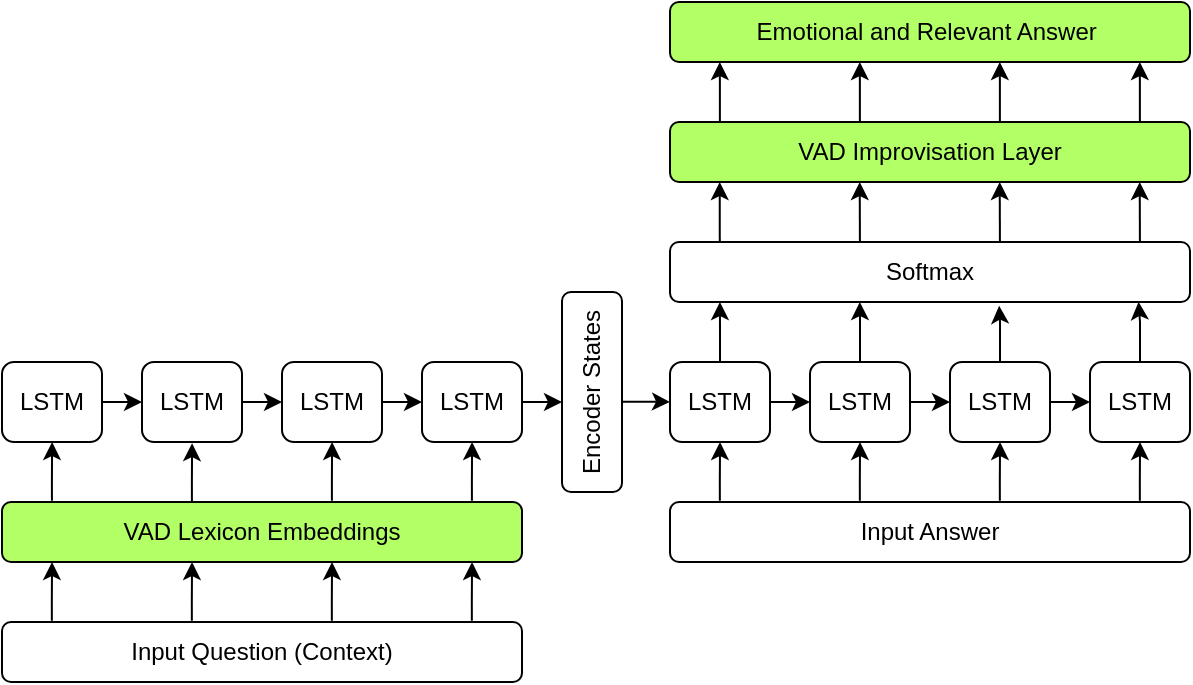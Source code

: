 <mxfile version="17.4.0" type="device"><diagram id="bBPEX5m4Nz7Xzst1-W7n" name="Page-1"><mxGraphModel dx="1662" dy="794" grid="1" gridSize="10" guides="1" tooltips="1" connect="1" arrows="1" fold="1" page="1" pageScale="1" pageWidth="827" pageHeight="1169" math="0" shadow="0"><root><mxCell id="0"/><mxCell id="1" parent="0"/><mxCell id="UqvFLryshcvpSa1nDcAt-37" style="edgeStyle=orthogonalEdgeStyle;rounded=0;orthogonalLoop=1;jettySize=auto;html=1;exitX=1;exitY=0.5;exitDx=0;exitDy=0;entryX=0.449;entryY=0;entryDx=0;entryDy=0;entryPerimeter=0;" parent="1" source="UqvFLryshcvpSa1nDcAt-9" target="UqvFLryshcvpSa1nDcAt-18" edge="1"><mxGeometry relative="1" as="geometry"/></mxCell><mxCell id="UqvFLryshcvpSa1nDcAt-9" value="LSTM" style="rounded=1;whiteSpace=wrap;html=1;" parent="1" vertex="1"><mxGeometry x="290" y="260" width="50" height="40" as="geometry"/></mxCell><mxCell id="UqvFLryshcvpSa1nDcAt-30" style="edgeStyle=orthogonalEdgeStyle;rounded=0;orthogonalLoop=1;jettySize=auto;html=1;exitX=1;exitY=0.5;exitDx=0;exitDy=0;entryX=0;entryY=0.5;entryDx=0;entryDy=0;" parent="1" source="UqvFLryshcvpSa1nDcAt-10" target="UqvFLryshcvpSa1nDcAt-11" edge="1"><mxGeometry relative="1" as="geometry"/></mxCell><mxCell id="UqvFLryshcvpSa1nDcAt-10" value="LSTM" style="rounded=1;whiteSpace=wrap;html=1;" parent="1" vertex="1"><mxGeometry x="80" y="260" width="50" height="40" as="geometry"/></mxCell><mxCell id="UqvFLryshcvpSa1nDcAt-31" style="edgeStyle=orthogonalEdgeStyle;rounded=0;orthogonalLoop=1;jettySize=auto;html=1;exitX=1;exitY=0.5;exitDx=0;exitDy=0;entryX=0;entryY=0.5;entryDx=0;entryDy=0;" parent="1" source="UqvFLryshcvpSa1nDcAt-11" target="UqvFLryshcvpSa1nDcAt-12" edge="1"><mxGeometry relative="1" as="geometry"/></mxCell><mxCell id="UqvFLryshcvpSa1nDcAt-11" value="LSTM" style="rounded=1;whiteSpace=wrap;html=1;" parent="1" vertex="1"><mxGeometry x="150" y="260" width="50" height="40" as="geometry"/></mxCell><mxCell id="UqvFLryshcvpSa1nDcAt-32" style="edgeStyle=orthogonalEdgeStyle;rounded=0;orthogonalLoop=1;jettySize=auto;html=1;exitX=1;exitY=0.5;exitDx=0;exitDy=0;entryX=0;entryY=0.5;entryDx=0;entryDy=0;" parent="1" source="UqvFLryshcvpSa1nDcAt-12" target="UqvFLryshcvpSa1nDcAt-9" edge="1"><mxGeometry relative="1" as="geometry"/></mxCell><mxCell id="UqvFLryshcvpSa1nDcAt-12" value="LSTM" style="rounded=1;whiteSpace=wrap;html=1;" parent="1" vertex="1"><mxGeometry x="220" y="260" width="50" height="40" as="geometry"/></mxCell><mxCell id="UqvFLryshcvpSa1nDcAt-38" style="edgeStyle=orthogonalEdgeStyle;rounded=0;orthogonalLoop=1;jettySize=auto;html=1;exitX=0.451;exitY=0.981;exitDx=0;exitDy=0;exitPerimeter=0;" parent="1" source="UqvFLryshcvpSa1nDcAt-18" target="UqvFLryshcvpSa1nDcAt-24" edge="1"><mxGeometry relative="1" as="geometry"/></mxCell><mxCell id="UqvFLryshcvpSa1nDcAt-18" value="Encoder States" style="rounded=1;whiteSpace=wrap;html=1;rotation=-90;" parent="1" vertex="1"><mxGeometry x="325" y="260" width="100" height="30" as="geometry"/></mxCell><mxCell id="UqvFLryshcvpSa1nDcAt-52" style="edgeStyle=orthogonalEdgeStyle;rounded=0;orthogonalLoop=1;jettySize=auto;html=1;entryX=0.901;entryY=0.998;entryDx=0;entryDy=0;entryPerimeter=0;" parent="1" source="UqvFLryshcvpSa1nDcAt-23" target="UqvFLryshcvpSa1nDcAt-28" edge="1"><mxGeometry relative="1" as="geometry"/></mxCell><mxCell id="UqvFLryshcvpSa1nDcAt-23" value="LSTM" style="rounded=1;whiteSpace=wrap;html=1;" parent="1" vertex="1"><mxGeometry x="624" y="260" width="50" height="40" as="geometry"/></mxCell><mxCell id="UqvFLryshcvpSa1nDcAt-40" style="edgeStyle=orthogonalEdgeStyle;rounded=0;orthogonalLoop=1;jettySize=auto;html=1;exitX=1;exitY=0.5;exitDx=0;exitDy=0;entryX=0;entryY=0.5;entryDx=0;entryDy=0;" parent="1" source="UqvFLryshcvpSa1nDcAt-24" target="UqvFLryshcvpSa1nDcAt-25" edge="1"><mxGeometry relative="1" as="geometry"/></mxCell><mxCell id="UqvFLryshcvpSa1nDcAt-49" style="edgeStyle=orthogonalEdgeStyle;rounded=0;orthogonalLoop=1;jettySize=auto;html=1;entryX=0.096;entryY=1;entryDx=0;entryDy=0;entryPerimeter=0;" parent="1" source="UqvFLryshcvpSa1nDcAt-24" target="UqvFLryshcvpSa1nDcAt-28" edge="1"><mxGeometry relative="1" as="geometry"/></mxCell><mxCell id="UqvFLryshcvpSa1nDcAt-24" value="LSTM" style="rounded=1;whiteSpace=wrap;html=1;" parent="1" vertex="1"><mxGeometry x="414" y="260" width="50" height="40" as="geometry"/></mxCell><mxCell id="UqvFLryshcvpSa1nDcAt-41" style="edgeStyle=orthogonalEdgeStyle;rounded=0;orthogonalLoop=1;jettySize=auto;html=1;exitX=1;exitY=0.5;exitDx=0;exitDy=0;entryX=0;entryY=0.5;entryDx=0;entryDy=0;" parent="1" source="UqvFLryshcvpSa1nDcAt-25" target="UqvFLryshcvpSa1nDcAt-26" edge="1"><mxGeometry relative="1" as="geometry"/></mxCell><mxCell id="UqvFLryshcvpSa1nDcAt-50" style="edgeStyle=orthogonalEdgeStyle;rounded=0;orthogonalLoop=1;jettySize=auto;html=1;entryX=0.365;entryY=1;entryDx=0;entryDy=0;entryPerimeter=0;" parent="1" source="UqvFLryshcvpSa1nDcAt-25" target="UqvFLryshcvpSa1nDcAt-28" edge="1"><mxGeometry relative="1" as="geometry"/></mxCell><mxCell id="UqvFLryshcvpSa1nDcAt-25" value="LSTM" style="rounded=1;whiteSpace=wrap;html=1;" parent="1" vertex="1"><mxGeometry x="484" y="260" width="50" height="40" as="geometry"/></mxCell><mxCell id="UqvFLryshcvpSa1nDcAt-42" style="edgeStyle=orthogonalEdgeStyle;rounded=0;orthogonalLoop=1;jettySize=auto;html=1;exitX=1;exitY=0.5;exitDx=0;exitDy=0;entryX=0;entryY=0.5;entryDx=0;entryDy=0;" parent="1" source="UqvFLryshcvpSa1nDcAt-26" target="UqvFLryshcvpSa1nDcAt-23" edge="1"><mxGeometry relative="1" as="geometry"/></mxCell><mxCell id="UqvFLryshcvpSa1nDcAt-51" style="edgeStyle=orthogonalEdgeStyle;rounded=0;orthogonalLoop=1;jettySize=auto;html=1;entryX=0.633;entryY=1.062;entryDx=0;entryDy=0;entryPerimeter=0;" parent="1" source="UqvFLryshcvpSa1nDcAt-26" target="UqvFLryshcvpSa1nDcAt-28" edge="1"><mxGeometry relative="1" as="geometry"/></mxCell><mxCell id="UqvFLryshcvpSa1nDcAt-26" value="LSTM" style="rounded=1;whiteSpace=wrap;html=1;" parent="1" vertex="1"><mxGeometry x="554" y="260" width="50" height="40" as="geometry"/></mxCell><mxCell id="UqvFLryshcvpSa1nDcAt-27" value="VAD Lexicon Embeddings" style="rounded=1;whiteSpace=wrap;html=1;fillColor=#B3FF66;" parent="1" vertex="1"><mxGeometry x="80" y="330" width="260" height="30" as="geometry"/></mxCell><mxCell id="UqvFLryshcvpSa1nDcAt-28" value="Softmax" style="rounded=1;whiteSpace=wrap;html=1;" parent="1" vertex="1"><mxGeometry x="414" y="200" width="260" height="30" as="geometry"/></mxCell><mxCell id="UqvFLryshcvpSa1nDcAt-29" value="VAD Improvisation Layer" style="rounded=1;whiteSpace=wrap;html=1;fillColor=#B3FF66;" parent="1" vertex="1"><mxGeometry x="414" y="140" width="260" height="30" as="geometry"/></mxCell><mxCell id="UqvFLryshcvpSa1nDcAt-44" value="" style="endArrow=classic;html=1;rounded=0;entryX=0.402;entryY=1.003;entryDx=0;entryDy=0;entryPerimeter=0;exitX=0.077;exitY=-0.015;exitDx=0;exitDy=0;exitPerimeter=0;" parent="1" edge="1"><mxGeometry width="50" height="50" relative="1" as="geometry"><mxPoint x="174.96" y="330.0" as="sourcePoint"/><mxPoint x="175.04" y="300.57" as="targetPoint"/><Array as="points"><mxPoint x="174.94" y="320.45"/></Array></mxGeometry></mxCell><mxCell id="UqvFLryshcvpSa1nDcAt-45" value="" style="endArrow=classic;html=1;rounded=0;entryX=0.402;entryY=1.003;entryDx=0;entryDy=0;entryPerimeter=0;exitX=0.077;exitY=-0.015;exitDx=0;exitDy=0;exitPerimeter=0;" parent="1" edge="1"><mxGeometry width="50" height="50" relative="1" as="geometry"><mxPoint x="244.96" y="329.43" as="sourcePoint"/><mxPoint x="245.04" y="300" as="targetPoint"/><Array as="points"><mxPoint x="244.94" y="319.88"/></Array></mxGeometry></mxCell><mxCell id="UqvFLryshcvpSa1nDcAt-46" value="" style="endArrow=classic;html=1;rounded=0;entryX=0.402;entryY=1.003;entryDx=0;entryDy=0;entryPerimeter=0;exitX=0.077;exitY=-0.015;exitDx=0;exitDy=0;exitPerimeter=0;" parent="1" edge="1"><mxGeometry width="50" height="50" relative="1" as="geometry"><mxPoint x="314.96" y="329.43" as="sourcePoint"/><mxPoint x="315.04" y="300" as="targetPoint"/><Array as="points"><mxPoint x="314.94" y="319.88"/></Array></mxGeometry></mxCell><mxCell id="UqvFLryshcvpSa1nDcAt-48" value="" style="endArrow=classic;html=1;rounded=0;entryX=0.402;entryY=1.003;entryDx=0;entryDy=0;entryPerimeter=0;exitX=0.077;exitY=-0.015;exitDx=0;exitDy=0;exitPerimeter=0;" parent="1" edge="1"><mxGeometry width="50" height="50" relative="1" as="geometry"><mxPoint x="104.97" y="329.43" as="sourcePoint"/><mxPoint x="105.05" y="300" as="targetPoint"/><Array as="points"><mxPoint x="104.95" y="319.88"/></Array></mxGeometry></mxCell><mxCell id="UqvFLryshcvpSa1nDcAt-53" style="edgeStyle=orthogonalEdgeStyle;rounded=0;orthogonalLoop=1;jettySize=auto;html=1;entryX=0.096;entryY=1;entryDx=0;entryDy=0;entryPerimeter=0;" parent="1" edge="1"><mxGeometry relative="1" as="geometry"><mxPoint x="438.9" y="200" as="sourcePoint"/><mxPoint x="438.86" y="170" as="targetPoint"/></mxGeometry></mxCell><mxCell id="UqvFLryshcvpSa1nDcAt-54" style="edgeStyle=orthogonalEdgeStyle;rounded=0;orthogonalLoop=1;jettySize=auto;html=1;entryX=0.365;entryY=1;entryDx=0;entryDy=0;entryPerimeter=0;" parent="1" edge="1"><mxGeometry relative="1" as="geometry"><mxPoint x="508.96" y="200" as="sourcePoint"/><mxPoint x="508.86" y="170" as="targetPoint"/></mxGeometry></mxCell><mxCell id="UqvFLryshcvpSa1nDcAt-55" style="edgeStyle=orthogonalEdgeStyle;rounded=0;orthogonalLoop=1;jettySize=auto;html=1;entryX=0.365;entryY=1;entryDx=0;entryDy=0;entryPerimeter=0;" parent="1" edge="1"><mxGeometry relative="1" as="geometry"><mxPoint x="578.96" y="200" as="sourcePoint"/><mxPoint x="578.86" y="170" as="targetPoint"/></mxGeometry></mxCell><mxCell id="UqvFLryshcvpSa1nDcAt-56" style="edgeStyle=orthogonalEdgeStyle;rounded=0;orthogonalLoop=1;jettySize=auto;html=1;entryX=0.365;entryY=1;entryDx=0;entryDy=0;entryPerimeter=0;" parent="1" edge="1"><mxGeometry relative="1" as="geometry"><mxPoint x="648.96" y="200" as="sourcePoint"/><mxPoint x="648.86" y="170" as="targetPoint"/></mxGeometry></mxCell><mxCell id="UqvFLryshcvpSa1nDcAt-57" value="" style="endArrow=classic;html=1;rounded=0;entryX=0.402;entryY=1.003;entryDx=0;entryDy=0;entryPerimeter=0;exitX=0.077;exitY=-0.015;exitDx=0;exitDy=0;exitPerimeter=0;" parent="1" edge="1"><mxGeometry width="50" height="50" relative="1" as="geometry"><mxPoint x="104.93" y="389.43" as="sourcePoint"/><mxPoint x="105.01" y="360" as="targetPoint"/><Array as="points"><mxPoint x="104.91" y="379.88"/></Array></mxGeometry></mxCell><mxCell id="UqvFLryshcvpSa1nDcAt-58" value="" style="endArrow=classic;html=1;rounded=0;entryX=0.402;entryY=1.003;entryDx=0;entryDy=0;entryPerimeter=0;exitX=0.077;exitY=-0.015;exitDx=0;exitDy=0;exitPerimeter=0;" parent="1" edge="1"><mxGeometry width="50" height="50" relative="1" as="geometry"><mxPoint x="174.93" y="389.43" as="sourcePoint"/><mxPoint x="175.01" y="360" as="targetPoint"/><Array as="points"><mxPoint x="174.91" y="379.88"/></Array></mxGeometry></mxCell><mxCell id="UqvFLryshcvpSa1nDcAt-59" value="" style="endArrow=classic;html=1;rounded=0;entryX=0.402;entryY=1.003;entryDx=0;entryDy=0;entryPerimeter=0;exitX=0.077;exitY=-0.015;exitDx=0;exitDy=0;exitPerimeter=0;" parent="1" edge="1"><mxGeometry width="50" height="50" relative="1" as="geometry"><mxPoint x="244.93" y="389.43" as="sourcePoint"/><mxPoint x="245.01" y="360" as="targetPoint"/><Array as="points"><mxPoint x="244.91" y="379.88"/></Array></mxGeometry></mxCell><mxCell id="UqvFLryshcvpSa1nDcAt-60" value="" style="endArrow=classic;html=1;rounded=0;entryX=0.402;entryY=1.003;entryDx=0;entryDy=0;entryPerimeter=0;exitX=0.077;exitY=-0.015;exitDx=0;exitDy=0;exitPerimeter=0;" parent="1" edge="1"><mxGeometry width="50" height="50" relative="1" as="geometry"><mxPoint x="314.93" y="389.43" as="sourcePoint"/><mxPoint x="315.01" y="360" as="targetPoint"/><Array as="points"><mxPoint x="314.91" y="379.88"/></Array></mxGeometry></mxCell><mxCell id="UqvFLryshcvpSa1nDcAt-61" style="edgeStyle=orthogonalEdgeStyle;rounded=0;orthogonalLoop=1;jettySize=auto;html=1;entryX=0.096;entryY=1;entryDx=0;entryDy=0;entryPerimeter=0;" parent="1" edge="1"><mxGeometry relative="1" as="geometry"><mxPoint x="438.95" y="140" as="sourcePoint"/><mxPoint x="438.91" y="110" as="targetPoint"/></mxGeometry></mxCell><mxCell id="UqvFLryshcvpSa1nDcAt-62" style="edgeStyle=orthogonalEdgeStyle;rounded=0;orthogonalLoop=1;jettySize=auto;html=1;entryX=0.096;entryY=1;entryDx=0;entryDy=0;entryPerimeter=0;" parent="1" edge="1"><mxGeometry relative="1" as="geometry"><mxPoint x="508.95" y="140" as="sourcePoint"/><mxPoint x="508.91" y="110" as="targetPoint"/></mxGeometry></mxCell><mxCell id="UqvFLryshcvpSa1nDcAt-63" style="edgeStyle=orthogonalEdgeStyle;rounded=0;orthogonalLoop=1;jettySize=auto;html=1;entryX=0.096;entryY=1;entryDx=0;entryDy=0;entryPerimeter=0;" parent="1" edge="1"><mxGeometry relative="1" as="geometry"><mxPoint x="578.95" y="140" as="sourcePoint"/><mxPoint x="578.91" y="110" as="targetPoint"/></mxGeometry></mxCell><mxCell id="UqvFLryshcvpSa1nDcAt-64" style="edgeStyle=orthogonalEdgeStyle;rounded=0;orthogonalLoop=1;jettySize=auto;html=1;entryX=0.096;entryY=1;entryDx=0;entryDy=0;entryPerimeter=0;" parent="1" edge="1"><mxGeometry relative="1" as="geometry"><mxPoint x="648.95" y="140" as="sourcePoint"/><mxPoint x="648.91" y="110" as="targetPoint"/></mxGeometry></mxCell><mxCell id="UqvFLryshcvpSa1nDcAt-65" value="Input Question (Context)" style="rounded=1;whiteSpace=wrap;html=1;fillColor=none;" parent="1" vertex="1"><mxGeometry x="80" y="390" width="260" height="30" as="geometry"/></mxCell><mxCell id="UqvFLryshcvpSa1nDcAt-66" value="" style="endArrow=classic;html=1;rounded=0;entryX=0.402;entryY=1.003;entryDx=0;entryDy=0;entryPerimeter=0;exitX=0.077;exitY=-0.015;exitDx=0;exitDy=0;exitPerimeter=0;" parent="1" edge="1"><mxGeometry width="50" height="50" relative="1" as="geometry"><mxPoint x="438.93" y="329.43" as="sourcePoint"/><mxPoint x="439.01" y="300" as="targetPoint"/><Array as="points"><mxPoint x="438.91" y="319.88"/></Array></mxGeometry></mxCell><mxCell id="UqvFLryshcvpSa1nDcAt-67" value="" style="endArrow=classic;html=1;rounded=0;entryX=0.402;entryY=1.003;entryDx=0;entryDy=0;entryPerimeter=0;exitX=0.077;exitY=-0.015;exitDx=0;exitDy=0;exitPerimeter=0;" parent="1" edge="1"><mxGeometry width="50" height="50" relative="1" as="geometry"><mxPoint x="508.93" y="329.43" as="sourcePoint"/><mxPoint x="509.01" y="300" as="targetPoint"/><Array as="points"><mxPoint x="508.91" y="319.88"/></Array></mxGeometry></mxCell><mxCell id="UqvFLryshcvpSa1nDcAt-68" value="" style="endArrow=classic;html=1;rounded=0;entryX=0.402;entryY=1.003;entryDx=0;entryDy=0;entryPerimeter=0;exitX=0.077;exitY=-0.015;exitDx=0;exitDy=0;exitPerimeter=0;" parent="1" edge="1"><mxGeometry width="50" height="50" relative="1" as="geometry"><mxPoint x="578.93" y="329.43" as="sourcePoint"/><mxPoint x="579.01" y="300" as="targetPoint"/><Array as="points"><mxPoint x="578.91" y="319.88"/></Array></mxGeometry></mxCell><mxCell id="UqvFLryshcvpSa1nDcAt-69" value="" style="endArrow=classic;html=1;rounded=0;entryX=0.402;entryY=1.003;entryDx=0;entryDy=0;entryPerimeter=0;exitX=0.077;exitY=-0.015;exitDx=0;exitDy=0;exitPerimeter=0;" parent="1" edge="1"><mxGeometry width="50" height="50" relative="1" as="geometry"><mxPoint x="648.93" y="329.43" as="sourcePoint"/><mxPoint x="649.01" y="300" as="targetPoint"/><Array as="points"><mxPoint x="648.91" y="319.88"/></Array></mxGeometry></mxCell><mxCell id="UqvFLryshcvpSa1nDcAt-70" value="Input Answer" style="rounded=1;whiteSpace=wrap;html=1;fillColor=none;" parent="1" vertex="1"><mxGeometry x="414" y="330" width="260" height="30" as="geometry"/></mxCell><mxCell id="UqvFLryshcvpSa1nDcAt-71" value="Emotional and Relevant Answer&amp;nbsp;" style="rounded=1;whiteSpace=wrap;html=1;fillColor=#B3FF66;" parent="1" vertex="1"><mxGeometry x="414" y="80" width="260" height="30" as="geometry"/></mxCell></root></mxGraphModel></diagram></mxfile>